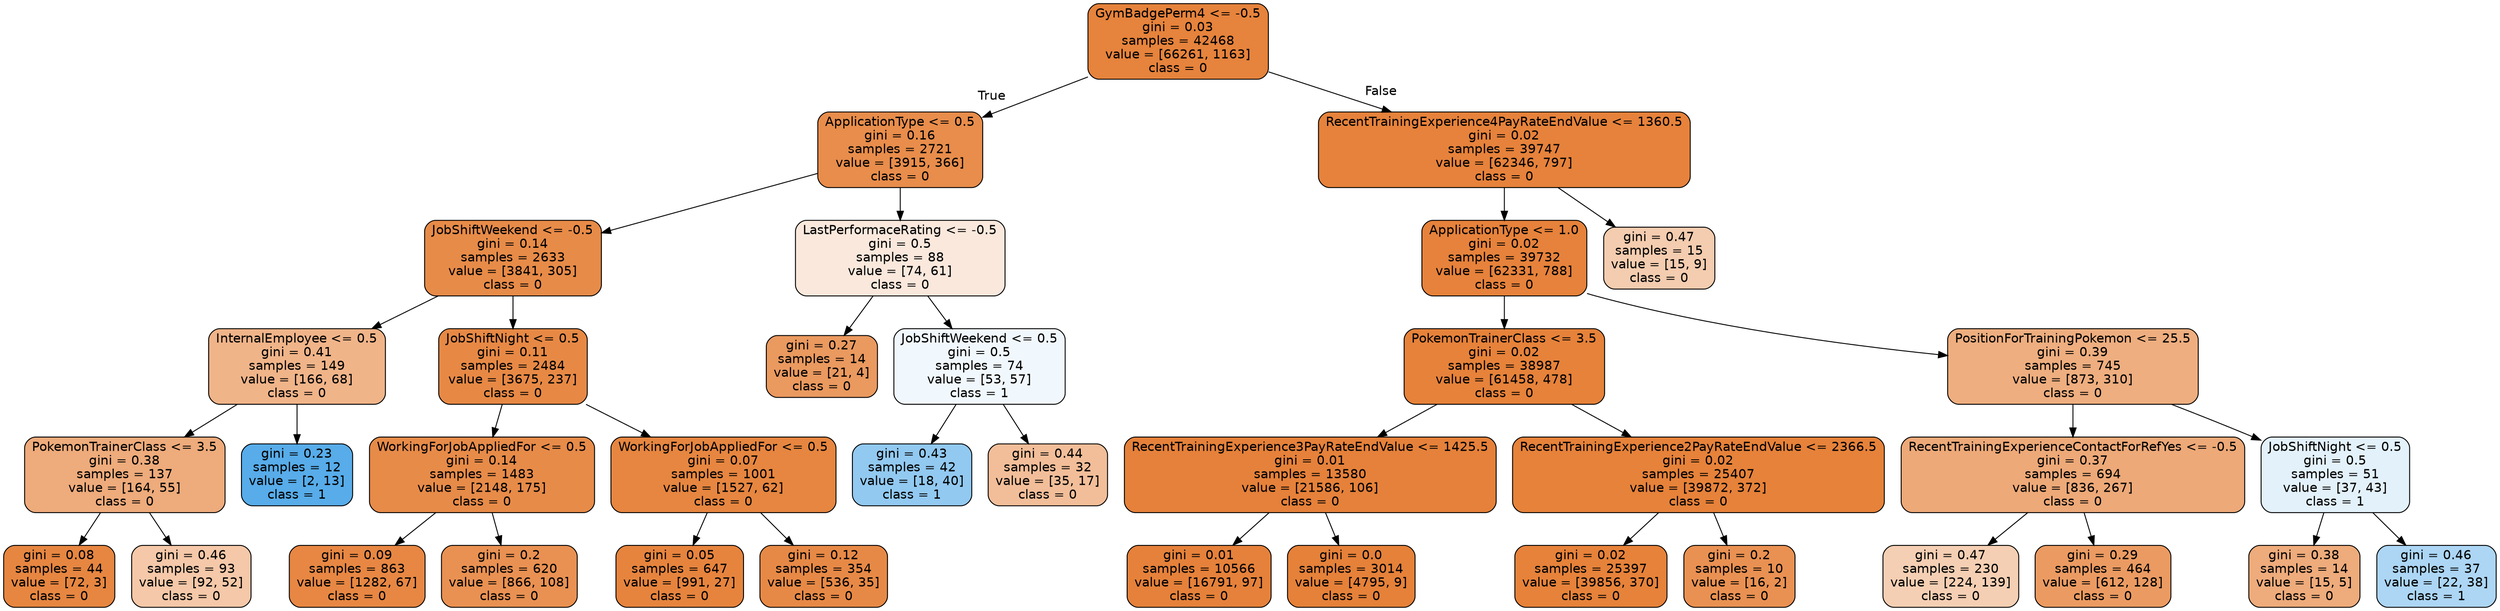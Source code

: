 digraph Tree {
node [shape=box, style="filled, rounded", color="black", fontname=helvetica] ;
edge [fontname=helvetica] ;
0 [label="GymBadgePerm4 <= -0.5\ngini = 0.03\nsamples = 42468\nvalue = [66261, 1163]\nclass = 0", fillcolor="#e58139fb"] ;
1 [label="ApplicationType <= 0.5\ngini = 0.16\nsamples = 2721\nvalue = [3915, 366]\nclass = 0", fillcolor="#e58139e7"] ;
0 -> 1 [labeldistance=2.5, labelangle=45, headlabel="True"] ;
2 [label="JobShiftWeekend <= -0.5\ngini = 0.14\nsamples = 2633\nvalue = [3841, 305]\nclass = 0", fillcolor="#e58139eb"] ;
1 -> 2 ;
3 [label="InternalEmployee <= 0.5\ngini = 0.41\nsamples = 149\nvalue = [166, 68]\nclass = 0", fillcolor="#e5813997"] ;
2 -> 3 ;
4 [label="PokemonTrainerClass <= 3.5\ngini = 0.38\nsamples = 137\nvalue = [164, 55]\nclass = 0", fillcolor="#e58139a9"] ;
3 -> 4 ;
5 [label="gini = 0.08\nsamples = 44\nvalue = [72, 3]\nclass = 0", fillcolor="#e58139f4"] ;
4 -> 5 ;
6 [label="gini = 0.46\nsamples = 93\nvalue = [92, 52]\nclass = 0", fillcolor="#e581396f"] ;
4 -> 6 ;
7 [label="gini = 0.23\nsamples = 12\nvalue = [2, 13]\nclass = 1", fillcolor="#399de5d8"] ;
3 -> 7 ;
8 [label="JobShiftNight <= 0.5\ngini = 0.11\nsamples = 2484\nvalue = [3675, 237]\nclass = 0", fillcolor="#e58139ef"] ;
2 -> 8 ;
9 [label="WorkingForJobAppliedFor <= 0.5\ngini = 0.14\nsamples = 1483\nvalue = [2148, 175]\nclass = 0", fillcolor="#e58139ea"] ;
8 -> 9 ;
10 [label="gini = 0.09\nsamples = 863\nvalue = [1282, 67]\nclass = 0", fillcolor="#e58139f2"] ;
9 -> 10 ;
11 [label="gini = 0.2\nsamples = 620\nvalue = [866, 108]\nclass = 0", fillcolor="#e58139df"] ;
9 -> 11 ;
12 [label="WorkingForJobAppliedFor <= 0.5\ngini = 0.07\nsamples = 1001\nvalue = [1527, 62]\nclass = 0", fillcolor="#e58139f5"] ;
8 -> 12 ;
13 [label="gini = 0.05\nsamples = 647\nvalue = [991, 27]\nclass = 0", fillcolor="#e58139f8"] ;
12 -> 13 ;
14 [label="gini = 0.12\nsamples = 354\nvalue = [536, 35]\nclass = 0", fillcolor="#e58139ee"] ;
12 -> 14 ;
15 [label="LastPerformaceRating <= -0.5\ngini = 0.5\nsamples = 88\nvalue = [74, 61]\nclass = 0", fillcolor="#e581392d"] ;
1 -> 15 ;
16 [label="gini = 0.27\nsamples = 14\nvalue = [21, 4]\nclass = 0", fillcolor="#e58139ce"] ;
15 -> 16 ;
17 [label="JobShiftWeekend <= 0.5\ngini = 0.5\nsamples = 74\nvalue = [53, 57]\nclass = 1", fillcolor="#399de512"] ;
15 -> 17 ;
18 [label="gini = 0.43\nsamples = 42\nvalue = [18, 40]\nclass = 1", fillcolor="#399de58c"] ;
17 -> 18 ;
19 [label="gini = 0.44\nsamples = 32\nvalue = [35, 17]\nclass = 0", fillcolor="#e5813983"] ;
17 -> 19 ;
20 [label="RecentTrainingExperience4PayRateEndValue <= 1360.5\ngini = 0.02\nsamples = 39747\nvalue = [62346, 797]\nclass = 0", fillcolor="#e58139fc"] ;
0 -> 20 [labeldistance=2.5, labelangle=-45, headlabel="False"] ;
21 [label="ApplicationType <= 1.0\ngini = 0.02\nsamples = 39732\nvalue = [62331, 788]\nclass = 0", fillcolor="#e58139fc"] ;
20 -> 21 ;
22 [label="PokemonTrainerClass <= 3.5\ngini = 0.02\nsamples = 38987\nvalue = [61458, 478]\nclass = 0", fillcolor="#e58139fd"] ;
21 -> 22 ;
23 [label="RecentTrainingExperience3PayRateEndValue <= 1425.5\ngini = 0.01\nsamples = 13580\nvalue = [21586, 106]\nclass = 0", fillcolor="#e58139fe"] ;
22 -> 23 ;
24 [label="gini = 0.01\nsamples = 10566\nvalue = [16791, 97]\nclass = 0", fillcolor="#e58139fe"] ;
23 -> 24 ;
25 [label="gini = 0.0\nsamples = 3014\nvalue = [4795, 9]\nclass = 0", fillcolor="#e58139ff"] ;
23 -> 25 ;
26 [label="RecentTrainingExperience2PayRateEndValue <= 2366.5\ngini = 0.02\nsamples = 25407\nvalue = [39872, 372]\nclass = 0", fillcolor="#e58139fd"] ;
22 -> 26 ;
27 [label="gini = 0.02\nsamples = 25397\nvalue = [39856, 370]\nclass = 0", fillcolor="#e58139fd"] ;
26 -> 27 ;
28 [label="gini = 0.2\nsamples = 10\nvalue = [16, 2]\nclass = 0", fillcolor="#e58139df"] ;
26 -> 28 ;
29 [label="PositionForTrainingPokemon <= 25.5\ngini = 0.39\nsamples = 745\nvalue = [873, 310]\nclass = 0", fillcolor="#e58139a4"] ;
21 -> 29 ;
30 [label="RecentTrainingExperienceContactForRefYes <= -0.5\ngini = 0.37\nsamples = 694\nvalue = [836, 267]\nclass = 0", fillcolor="#e58139ae"] ;
29 -> 30 ;
31 [label="gini = 0.47\nsamples = 230\nvalue = [224, 139]\nclass = 0", fillcolor="#e5813961"] ;
30 -> 31 ;
32 [label="gini = 0.29\nsamples = 464\nvalue = [612, 128]\nclass = 0", fillcolor="#e58139ca"] ;
30 -> 32 ;
33 [label="JobShiftNight <= 0.5\ngini = 0.5\nsamples = 51\nvalue = [37, 43]\nclass = 1", fillcolor="#399de524"] ;
29 -> 33 ;
34 [label="gini = 0.38\nsamples = 14\nvalue = [15, 5]\nclass = 0", fillcolor="#e58139aa"] ;
33 -> 34 ;
35 [label="gini = 0.46\nsamples = 37\nvalue = [22, 38]\nclass = 1", fillcolor="#399de56b"] ;
33 -> 35 ;
36 [label="gini = 0.47\nsamples = 15\nvalue = [15, 9]\nclass = 0", fillcolor="#e5813966"] ;
20 -> 36 ;
}
